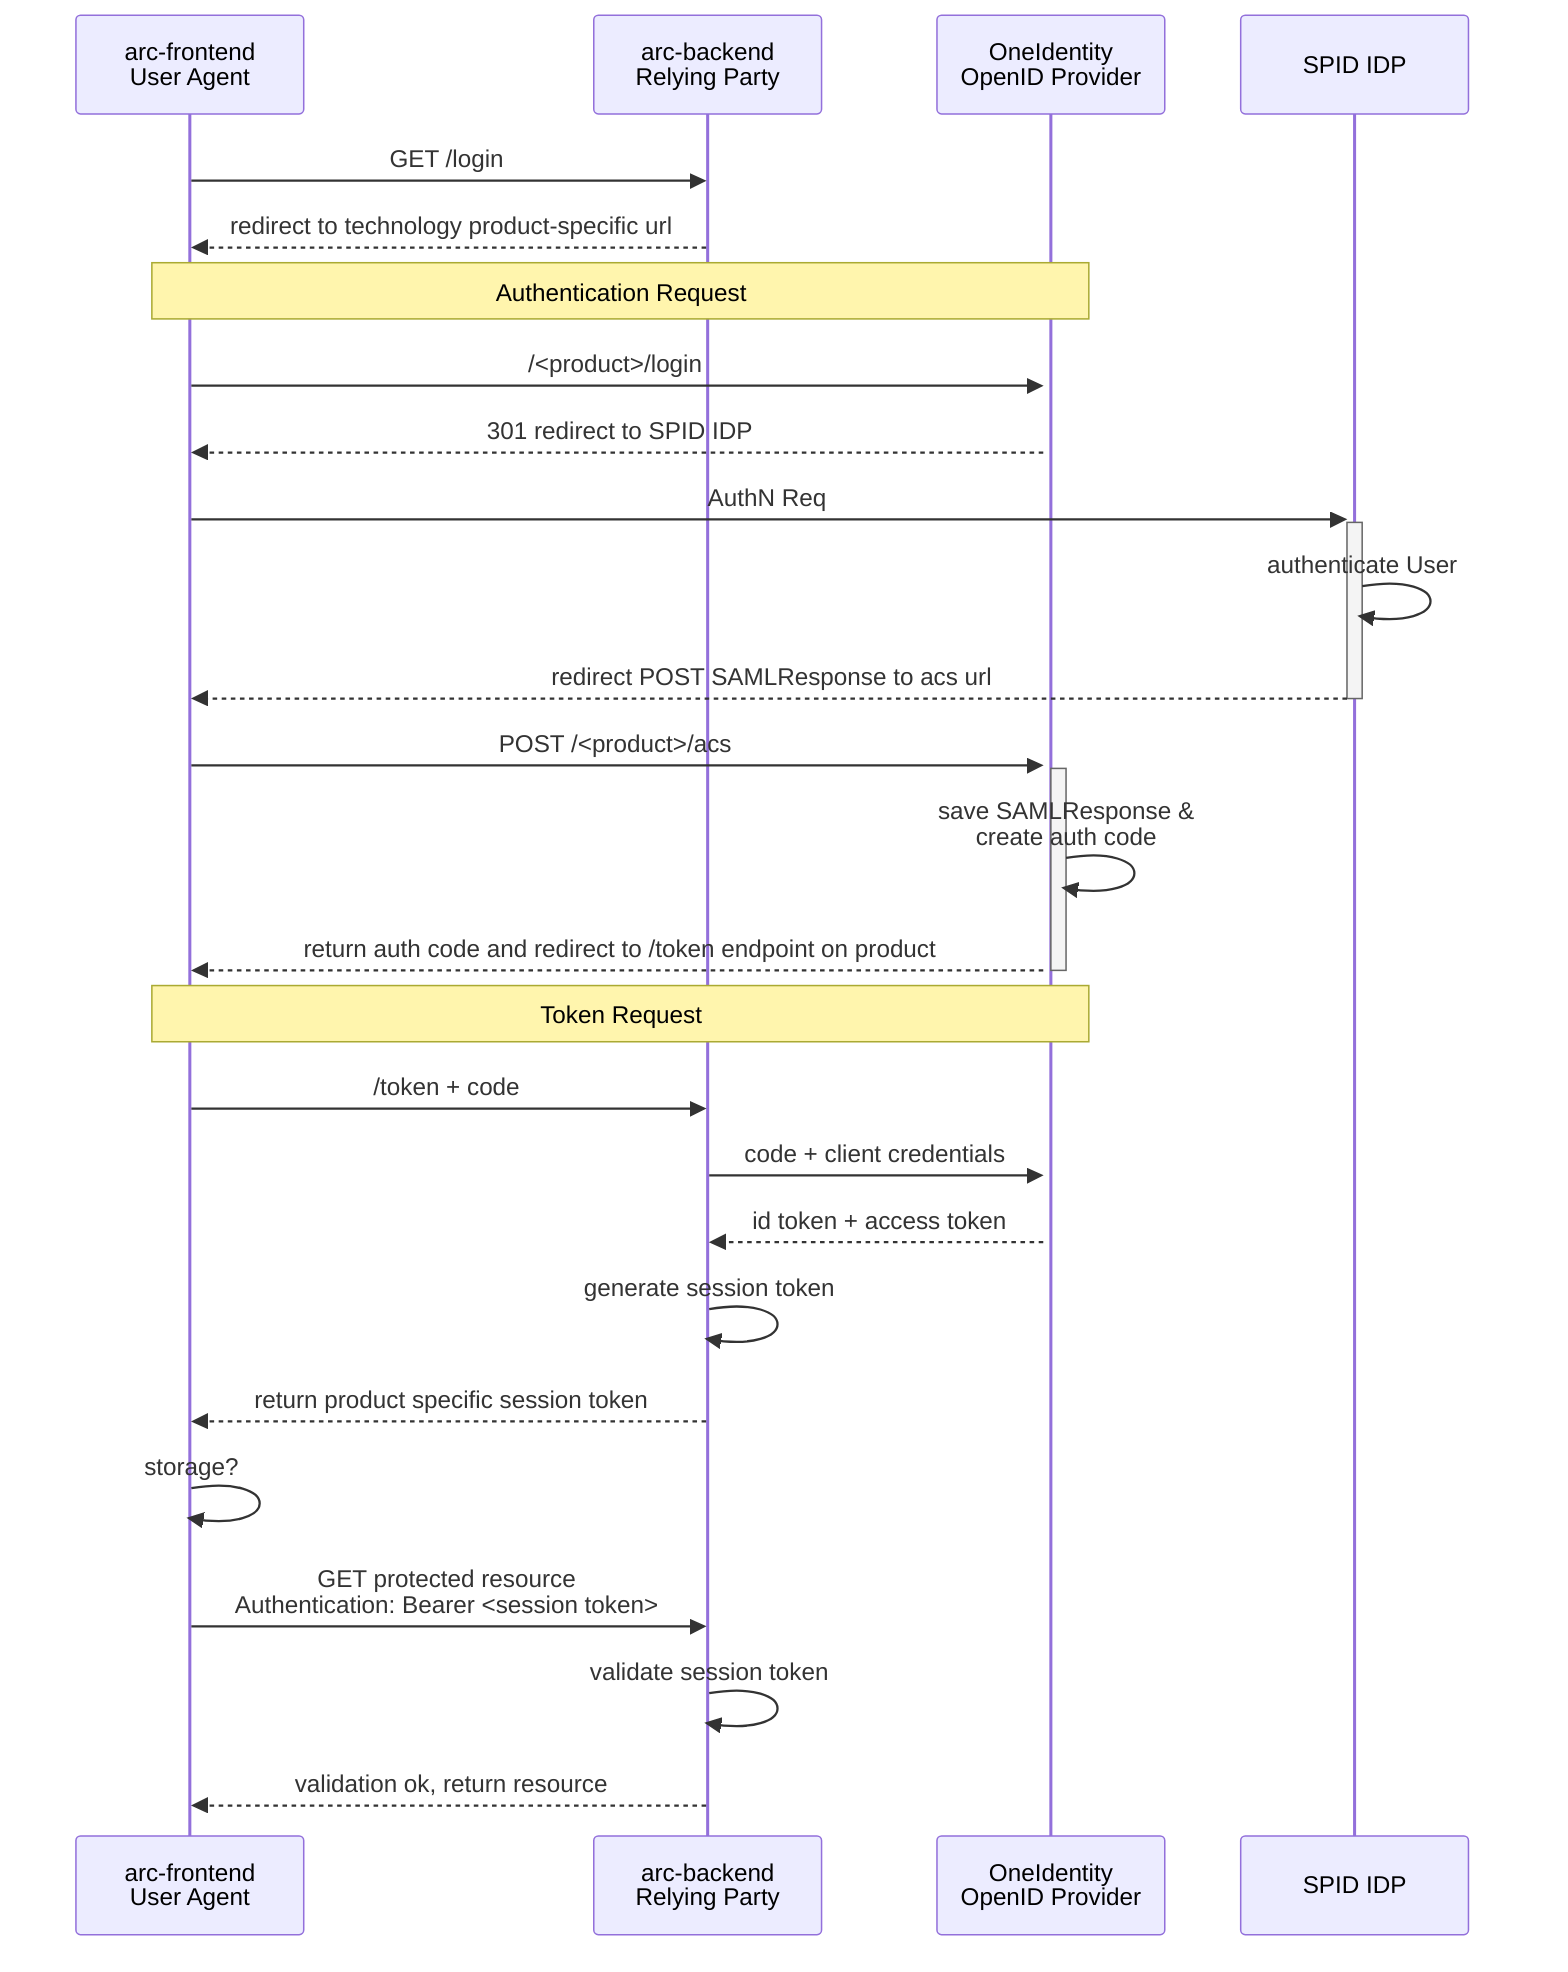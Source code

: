 sequenceDiagram
    participant UA as arc-frontend<br>User Agent
    participant RP as arc-backend<br>Relying Party
    participant AS as OneIdentity<br>OpenID Provider
    participant IDP as SPID IDP
    UA->> RP: GET /login
    RP -->> UA: redirect to technology product-specific url
    Note over UA,AS: Authentication Request
    UA ->>+ AS: /<product>/login
    AS -->> UA: 301 redirect to SPID IDP
    UA ->>+ IDP: AuthN Req
    IDP ->> IDP: authenticate User
    IDP -->>- UA: redirect POST SAMLResponse to acs url
    UA ->>+ AS: POST /<product>/acs
    AS ->> AS: save SAMLResponse &<br> create auth code
    AS -->>- UA: return auth code and redirect to /token endpoint on product
    Note over UA,AS: Token Request
    UA ->> RP: /token + code
    RP ->> AS: code + client credentials
    AS -->> RP: id token + access token 
    RP ->> RP: generate session token
    RP -->> UA: return product specific session token
    UA ->> UA: storage?
    UA ->> RP: GET protected resource<br>Authentication: Bearer <session token>
    RP ->> RP: validate session token
    RP -->> UA: validation ok, return resource